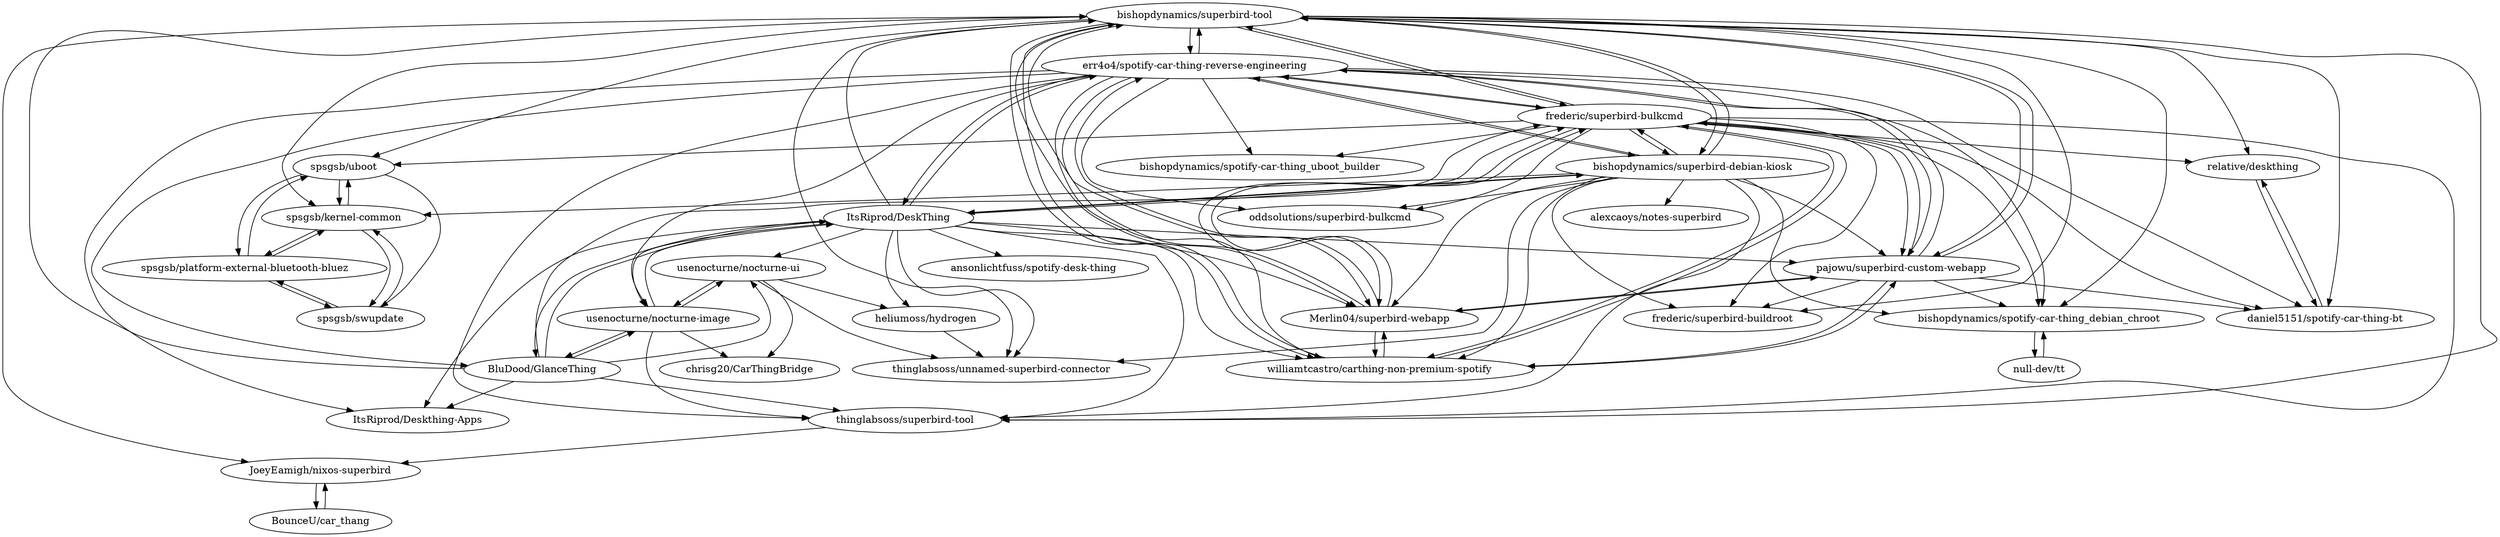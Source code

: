digraph G {
"spsgsb/uboot" -> "spsgsb/kernel-common"
"spsgsb/uboot" -> "spsgsb/swupdate"
"spsgsb/uboot" -> "spsgsb/platform-external-bluetooth-bluez"
"spsgsb/kernel-common" -> "spsgsb/swupdate"
"spsgsb/kernel-common" -> "spsgsb/platform-external-bluetooth-bluez"
"spsgsb/kernel-common" -> "spsgsb/uboot"
"spsgsb/platform-external-bluetooth-bluez" -> "spsgsb/swupdate"
"spsgsb/platform-external-bluetooth-bluez" -> "spsgsb/kernel-common"
"spsgsb/platform-external-bluetooth-bluez" -> "spsgsb/uboot"
"err4o4/spotify-car-thing-reverse-engineering" -> "frederic/superbird-bulkcmd"
"err4o4/spotify-car-thing-reverse-engineering" -> "bishopdynamics/superbird-tool"
"err4o4/spotify-car-thing-reverse-engineering" -> "pajowu/superbird-custom-webapp"
"err4o4/spotify-car-thing-reverse-engineering" -> "bishopdynamics/superbird-debian-kiosk"
"err4o4/spotify-car-thing-reverse-engineering" -> "Merlin04/superbird-webapp"
"err4o4/spotify-car-thing-reverse-engineering" -> "williamtcastro/carthing-non-premium-spotify"
"err4o4/spotify-car-thing-reverse-engineering" -> "ItsRiprod/DeskThing"
"err4o4/spotify-car-thing-reverse-engineering" -> "bishopdynamics/spotify-car-thing_uboot_builder"
"err4o4/spotify-car-thing-reverse-engineering" -> "oddsolutions/superbird-bulkcmd"
"err4o4/spotify-car-thing-reverse-engineering" -> "bishopdynamics/spotify-car-thing_debian_chroot"
"err4o4/spotify-car-thing-reverse-engineering" -> "thinglabsoss/superbird-tool"
"err4o4/spotify-car-thing-reverse-engineering" -> "BluDood/GlanceThing"
"err4o4/spotify-car-thing-reverse-engineering" -> "usenocturne/nocturne-image"
"err4o4/spotify-car-thing-reverse-engineering" -> "ItsRiprod/Deskthing-Apps"
"err4o4/spotify-car-thing-reverse-engineering" -> "daniel5151/spotify-car-thing-bt"
"frederic/superbird-bulkcmd" -> "bishopdynamics/superbird-tool"
"frederic/superbird-bulkcmd" -> "pajowu/superbird-custom-webapp"
"frederic/superbird-bulkcmd" -> "err4o4/spotify-car-thing-reverse-engineering"
"frederic/superbird-bulkcmd" -> "Merlin04/superbird-webapp"
"frederic/superbird-bulkcmd" -> "bishopdynamics/spotify-car-thing_debian_chroot"
"frederic/superbird-bulkcmd" -> "williamtcastro/carthing-non-premium-spotify"
"frederic/superbird-bulkcmd" -> "bishopdynamics/superbird-debian-kiosk"
"frederic/superbird-bulkcmd" -> "frederic/superbird-buildroot"
"frederic/superbird-bulkcmd" -> "daniel5151/spotify-car-thing-bt"
"frederic/superbird-bulkcmd" -> "oddsolutions/superbird-bulkcmd"
"frederic/superbird-bulkcmd" -> "spsgsb/uboot"
"frederic/superbird-bulkcmd" -> "relative/deskthing"
"frederic/superbird-bulkcmd" -> "bishopdynamics/spotify-car-thing_uboot_builder"
"frederic/superbird-bulkcmd" -> "thinglabsoss/superbird-tool"
"bishopdynamics/superbird-tool" -> "frederic/superbird-bulkcmd"
"bishopdynamics/superbird-tool" -> "Merlin04/superbird-webapp"
"bishopdynamics/superbird-tool" -> "bishopdynamics/superbird-debian-kiosk"
"bishopdynamics/superbird-tool" -> "err4o4/spotify-car-thing-reverse-engineering"
"bishopdynamics/superbird-tool" -> "spsgsb/kernel-common"
"bishopdynamics/superbird-tool" -> "williamtcastro/carthing-non-premium-spotify"
"bishopdynamics/superbird-tool" -> "pajowu/superbird-custom-webapp"
"bishopdynamics/superbird-tool" -> "frederic/superbird-buildroot"
"bishopdynamics/superbird-tool" -> "bishopdynamics/spotify-car-thing_debian_chroot"
"bishopdynamics/superbird-tool" -> "daniel5151/spotify-car-thing-bt"
"bishopdynamics/superbird-tool" -> "relative/deskthing"
"bishopdynamics/superbird-tool" -> "spsgsb/uboot"
"bishopdynamics/superbird-tool" -> "thinglabsoss/superbird-tool"
"bishopdynamics/superbird-tool" -> "JoeyEamigh/nixos-superbird"
"bishopdynamics/superbird-tool" -> "thinglabsoss/unnamed-superbird-connector"
"pajowu/superbird-custom-webapp" -> "frederic/superbird-bulkcmd"
"pajowu/superbird-custom-webapp" -> "err4o4/spotify-car-thing-reverse-engineering"
"pajowu/superbird-custom-webapp" -> "bishopdynamics/superbird-tool"
"pajowu/superbird-custom-webapp" -> "Merlin04/superbird-webapp"
"pajowu/superbird-custom-webapp" -> "bishopdynamics/spotify-car-thing_debian_chroot"
"pajowu/superbird-custom-webapp" -> "williamtcastro/carthing-non-premium-spotify"
"pajowu/superbird-custom-webapp" -> "daniel5151/spotify-car-thing-bt"
"pajowu/superbird-custom-webapp" -> "frederic/superbird-buildroot"
"Merlin04/superbird-webapp" -> "bishopdynamics/superbird-tool"
"Merlin04/superbird-webapp" -> "frederic/superbird-bulkcmd"
"Merlin04/superbird-webapp" -> "pajowu/superbird-custom-webapp"
"Merlin04/superbird-webapp" -> "err4o4/spotify-car-thing-reverse-engineering"
"Merlin04/superbird-webapp" -> "williamtcastro/carthing-non-premium-spotify"
"spsgsb/swupdate" -> "spsgsb/platform-external-bluetooth-bluez"
"spsgsb/swupdate" -> "spsgsb/kernel-common"
"williamtcastro/carthing-non-premium-spotify" -> "bishopdynamics/superbird-tool"
"williamtcastro/carthing-non-premium-spotify" -> "pajowu/superbird-custom-webapp"
"williamtcastro/carthing-non-premium-spotify" -> "frederic/superbird-bulkcmd"
"williamtcastro/carthing-non-premium-spotify" -> "Merlin04/superbird-webapp"
"relative/deskthing" -> "daniel5151/spotify-car-thing-bt"
"daniel5151/spotify-car-thing-bt" -> "relative/deskthing"
"null-dev/tt" -> "bishopdynamics/spotify-car-thing_debian_chroot"
"bishopdynamics/spotify-car-thing_debian_chroot" -> "null-dev/tt"
"bishopdynamics/superbird-debian-kiosk" -> "bishopdynamics/superbird-tool"
"bishopdynamics/superbird-debian-kiosk" -> "err4o4/spotify-car-thing-reverse-engineering"
"bishopdynamics/superbird-debian-kiosk" -> "frederic/superbird-bulkcmd"
"bishopdynamics/superbird-debian-kiosk" -> "pajowu/superbird-custom-webapp"
"bishopdynamics/superbird-debian-kiosk" -> "spsgsb/kernel-common"
"bishopdynamics/superbird-debian-kiosk" -> "Merlin04/superbird-webapp"
"bishopdynamics/superbird-debian-kiosk" -> "bishopdynamics/spotify-car-thing_debian_chroot"
"bishopdynamics/superbird-debian-kiosk" -> "frederic/superbird-buildroot"
"bishopdynamics/superbird-debian-kiosk" -> "williamtcastro/carthing-non-premium-spotify"
"bishopdynamics/superbird-debian-kiosk" -> "oddsolutions/superbird-bulkcmd"
"bishopdynamics/superbird-debian-kiosk" -> "ItsRiprod/DeskThing"
"bishopdynamics/superbird-debian-kiosk" -> "thinglabsoss/superbird-tool"
"bishopdynamics/superbird-debian-kiosk" -> "thinglabsoss/unnamed-superbird-connector"
"bishopdynamics/superbird-debian-kiosk" -> "alexcaoys/notes-superbird"
"ItsRiprod/DeskThing" -> "BluDood/GlanceThing"
"ItsRiprod/DeskThing" -> "usenocturne/nocturne-image"
"ItsRiprod/DeskThing" -> "usenocturne/nocturne-ui"
"ItsRiprod/DeskThing" -> "err4o4/spotify-car-thing-reverse-engineering"
"ItsRiprod/DeskThing" -> "bishopdynamics/superbird-tool"
"ItsRiprod/DeskThing" -> "bishopdynamics/superbird-debian-kiosk"
"ItsRiprod/DeskThing" -> "frederic/superbird-bulkcmd"
"ItsRiprod/DeskThing" -> "thinglabsoss/superbird-tool"
"ItsRiprod/DeskThing" -> "williamtcastro/carthing-non-premium-spotify"
"ItsRiprod/DeskThing" -> "Merlin04/superbird-webapp"
"ItsRiprod/DeskThing" -> "pajowu/superbird-custom-webapp"
"ItsRiprod/DeskThing" -> "heliumoss/hydrogen"
"ItsRiprod/DeskThing" -> "ansonlichtfuss/spotify-desk-thing"
"ItsRiprod/DeskThing" -> "ItsRiprod/Deskthing-Apps"
"ItsRiprod/DeskThing" -> "thinglabsoss/unnamed-superbird-connector"
"usenocturne/nocturne-image" -> "usenocturne/nocturne-ui"
"usenocturne/nocturne-image" -> "chrisg20/CarThingBridge"
"usenocturne/nocturne-image" -> "BluDood/GlanceThing"
"usenocturne/nocturne-image" -> "ItsRiprod/DeskThing"
"usenocturne/nocturne-image" -> "thinglabsoss/superbird-tool"
"usenocturne/nocturne-ui" -> "usenocturne/nocturne-image"
"usenocturne/nocturne-ui" -> "heliumoss/hydrogen"
"usenocturne/nocturne-ui" -> "chrisg20/CarThingBridge"
"usenocturne/nocturne-ui" -> "thinglabsoss/unnamed-superbird-connector"
"BluDood/GlanceThing" -> "ItsRiprod/DeskThing"
"BluDood/GlanceThing" -> "usenocturne/nocturne-image"
"BluDood/GlanceThing" -> "usenocturne/nocturne-ui"
"BluDood/GlanceThing" -> "bishopdynamics/superbird-tool"
"BluDood/GlanceThing" -> "thinglabsoss/superbird-tool"
"BluDood/GlanceThing" -> "ItsRiprod/Deskthing-Apps"
"BluDood/GlanceThing" -> "frederic/superbird-bulkcmd"
"JoeyEamigh/nixos-superbird" -> "BounceU/car_thang"
"heliumoss/hydrogen" -> "thinglabsoss/unnamed-superbird-connector"
"thinglabsoss/superbird-tool" -> "JoeyEamigh/nixos-superbird"
"BounceU/car_thang" -> "JoeyEamigh/nixos-superbird"
"spsgsb/uboot" ["l"="1.66,44.921"]
"spsgsb/kernel-common" ["l"="1.656,44.93"]
"spsgsb/swupdate" ["l"="1.679,44.922"]
"spsgsb/platform-external-bluetooth-bluez" ["l"="1.676,44.931"]
"err4o4/spotify-car-thing-reverse-engineering" ["l"="1.615,44.939"]
"frederic/superbird-bulkcmd" ["l"="1.616,44.921"]
"bishopdynamics/superbird-tool" ["l"="1.628,44.928"]
"pajowu/superbird-custom-webapp" ["l"="1.601,44.919"]
"bishopdynamics/superbird-debian-kiosk" ["l"="1.605,44.93"]
"Merlin04/superbird-webapp" ["l"="1.591,44.926"]
"williamtcastro/carthing-non-premium-spotify" ["l"="1.594,44.936"]
"ItsRiprod/DeskThing" ["l"="1.601,44.954"]
"bishopdynamics/spotify-car-thing_uboot_builder" ["l"="1.577,44.932"]
"oddsolutions/superbird-bulkcmd" ["l"="1.588,44.91"]
"bishopdynamics/spotify-car-thing_debian_chroot" ["l"="1.628,44.913"]
"thinglabsoss/superbird-tool" ["l"="1.637,44.939"]
"BluDood/GlanceThing" ["l"="1.637,44.953"]
"usenocturne/nocturne-image" ["l"="1.635,44.967"]
"ItsRiprod/Deskthing-Apps" ["l"="1.618,44.964"]
"daniel5151/spotify-car-thing-bt" ["l"="1.62,44.908"]
"frederic/superbird-buildroot" ["l"="1.608,44.907"]
"relative/deskthing" ["l"="1.636,44.907"]
"JoeyEamigh/nixos-superbird" ["l"="1.65,44.915"]
"thinglabsoss/unnamed-superbird-connector" ["l"="1.619,44.955"]
"null-dev/tt" ["l"="1.635,44.896"]
"alexcaoys/notes-superbird" ["l"="1.565,44.918"]
"usenocturne/nocturne-ui" ["l"="1.623,44.978"]
"heliumoss/hydrogen" ["l"="1.601,44.977"]
"ansonlichtfuss/spotify-desk-thing" ["l"="1.567,44.973"]
"chrisg20/CarThingBridge" ["l"="1.645,44.986"]
"BounceU/car_thang" ["l"="1.666,44.905"]
}